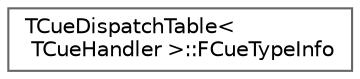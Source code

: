 digraph "Graphical Class Hierarchy"
{
 // INTERACTIVE_SVG=YES
 // LATEX_PDF_SIZE
  bgcolor="transparent";
  edge [fontname=Helvetica,fontsize=10,labelfontname=Helvetica,labelfontsize=10];
  node [fontname=Helvetica,fontsize=10,shape=box,height=0.2,width=0.4];
  rankdir="LR";
  Node0 [id="Node000000",label="TCueDispatchTable\<\l TCueHandler \>::FCueTypeInfo",height=0.2,width=0.4,color="grey40", fillcolor="white", style="filled",URL="$d0/d7e/structTCueDispatchTable_1_1FCueTypeInfo.html",tooltip=" "];
}
